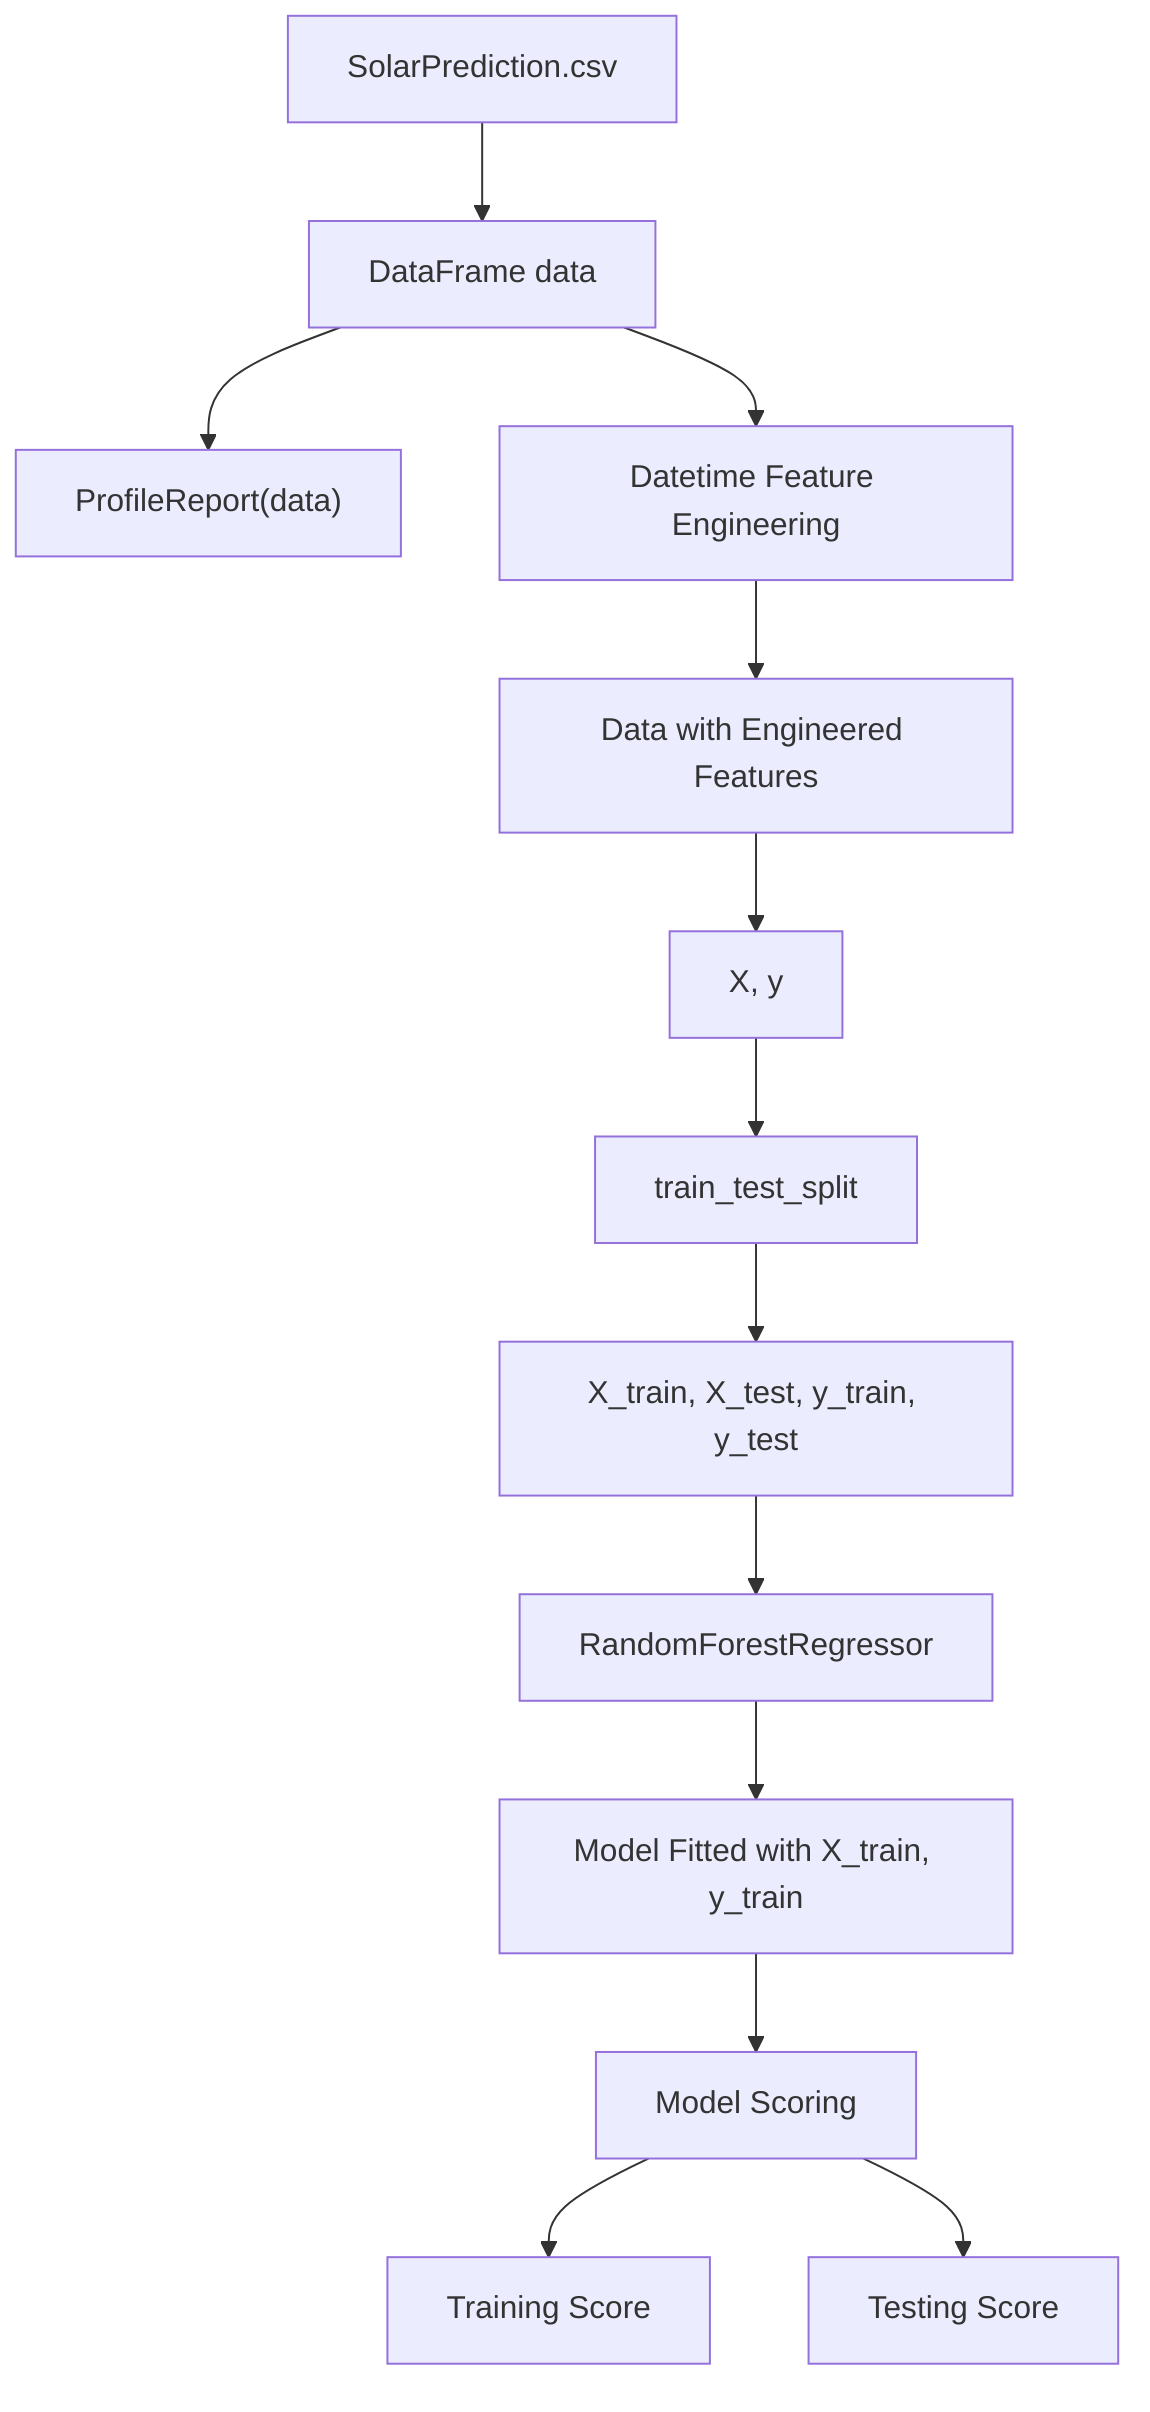 flowchart TD
    A["SolarPrediction.csv"]-->B["DataFrame data"]
    %% B node represents the DataFrame created from the CSV file
    B --> C["ProfileReport(data)"]
    %% C node represents profiling of the data
    B --> D["Datetime Feature Engineering"]
    %% D node represents feature engineering
    D --> E["Data with Engineered Features"]
    %% E node represents data with new time features
    E --> F["X, y"]
    %% F node shows splitting into features and target
    F --> G["train_test_split"]
    %% G node represents splitting data into training and testing sets
    G --> H["X_train, X_test, y_train, y_test"]
    H --> I["RandomForestRegressor"]
    %% I node represents the initialization of RandomForestRegressor
    I --> J["Model Fitted with X_train, y_train"]
    J --> K["Model Scoring"]
    K --> L["Training Score"]
    K --> M["Testing Score"]

%% This diagram visualizes the flow of data through a data science project involving reading, profiling, feature engineering, modeling, and evaluation.
